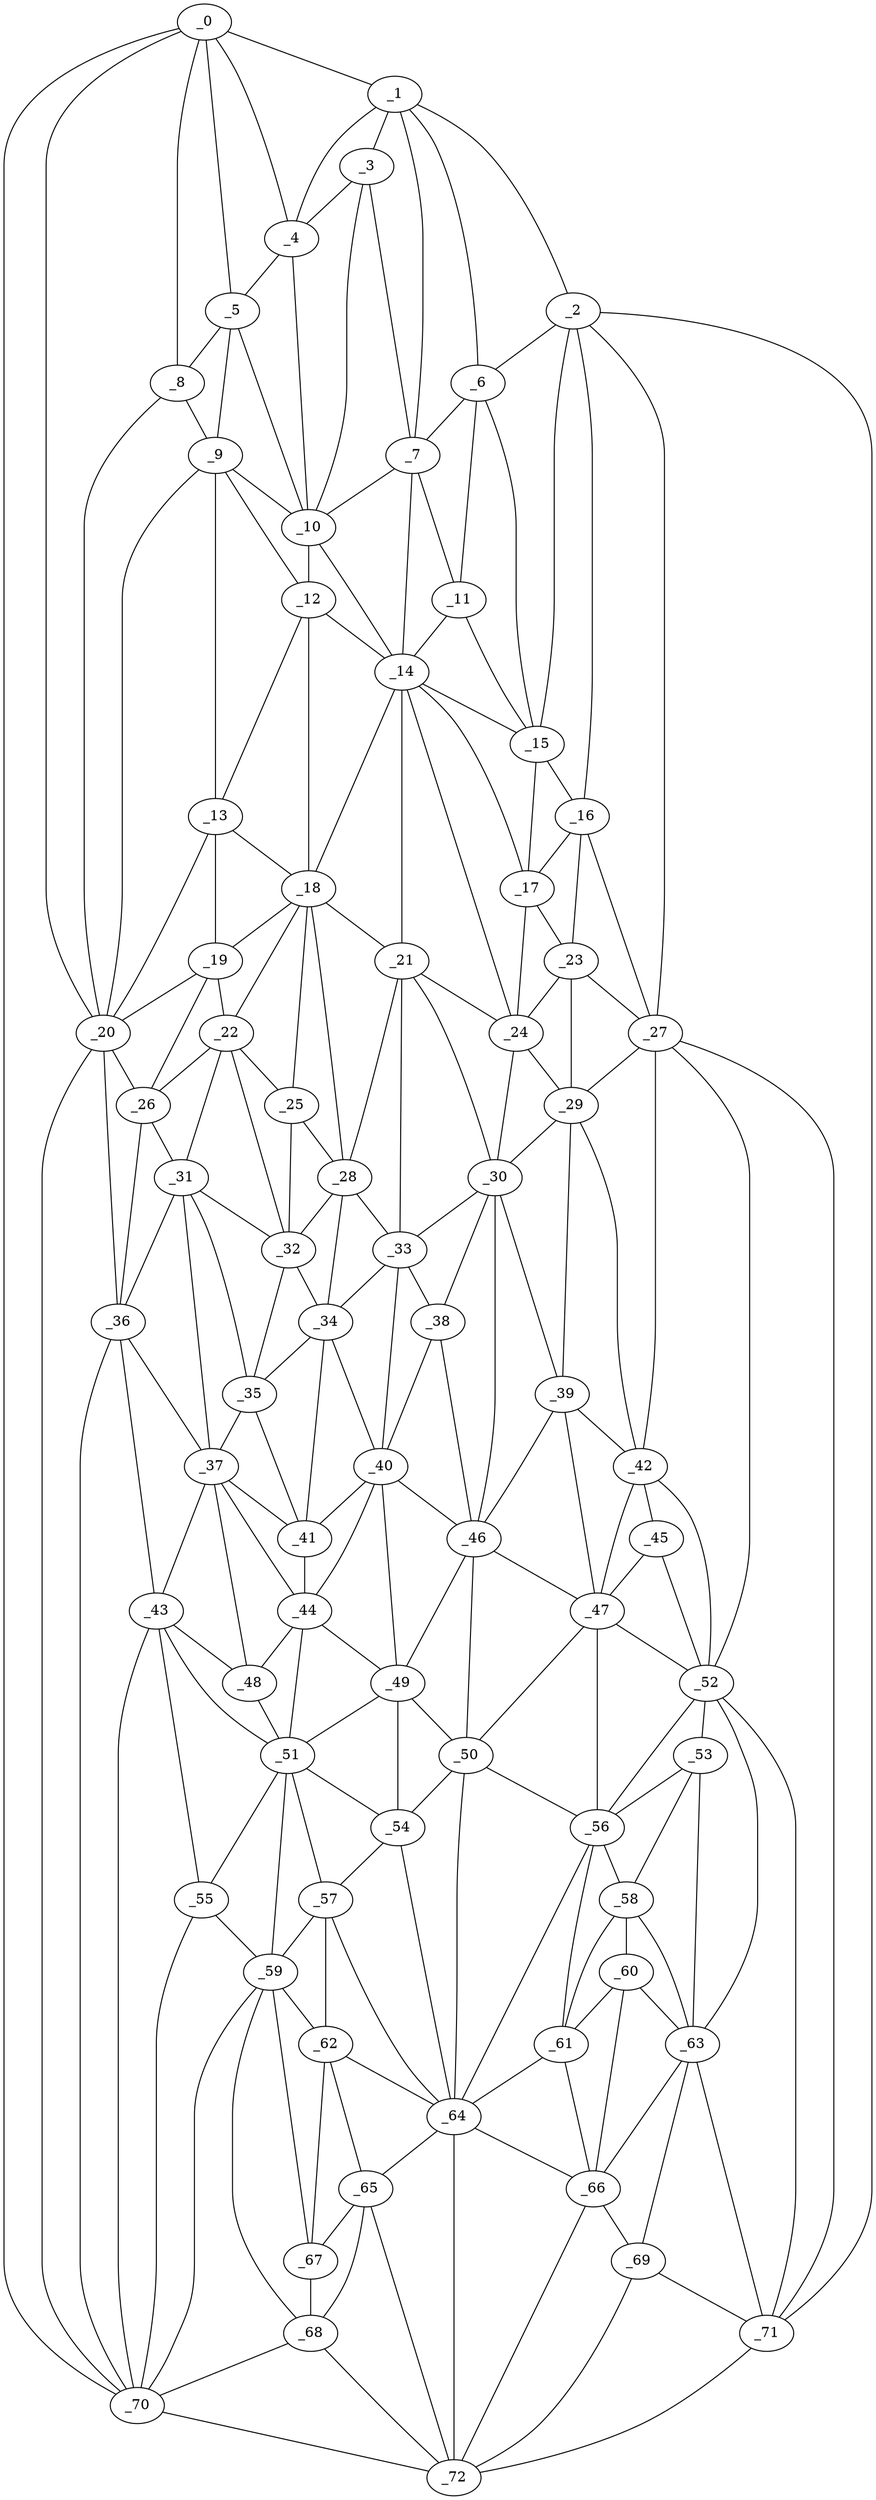 graph "obj31__180.gxl" {
	_0	 [x=7,
		y=99];
	_1	 [x=8,
		y=43];
	_0 -- _1	 [valence=1];
	_4	 [x=14,
		y=70];
	_0 -- _4	 [valence=1];
	_5	 [x=18,
		y=73];
	_0 -- _5	 [valence=2];
	_8	 [x=21,
		y=92];
	_0 -- _8	 [valence=1];
	_20	 [x=45,
		y=94];
	_0 -- _20	 [valence=1];
	_70	 [x=123,
		y=103];
	_0 -- _70	 [valence=1];
	_2	 [x=12,
		y=24];
	_1 -- _2	 [valence=1];
	_3	 [x=14,
		y=55];
	_1 -- _3	 [valence=1];
	_1 -- _4	 [valence=2];
	_6	 [x=20,
		y=34];
	_1 -- _6	 [valence=2];
	_7	 [x=21,
		y=51];
	_1 -- _7	 [valence=2];
	_2 -- _6	 [valence=1];
	_15	 [x=38,
		y=35];
	_2 -- _15	 [valence=2];
	_16	 [x=45,
		y=33];
	_2 -- _16	 [valence=1];
	_27	 [x=57,
		y=34];
	_2 -- _27	 [valence=1];
	_71	 [x=124,
		y=27];
	_2 -- _71	 [valence=1];
	_3 -- _4	 [valence=2];
	_3 -- _7	 [valence=2];
	_10	 [x=25,
		y=69];
	_3 -- _10	 [valence=1];
	_4 -- _5	 [valence=2];
	_4 -- _10	 [valence=2];
	_5 -- _8	 [valence=2];
	_9	 [x=24,
		y=87];
	_5 -- _9	 [valence=1];
	_5 -- _10	 [valence=2];
	_6 -- _7	 [valence=2];
	_11	 [x=27,
		y=38];
	_6 -- _11	 [valence=2];
	_6 -- _15	 [valence=2];
	_7 -- _10	 [valence=1];
	_7 -- _11	 [valence=1];
	_14	 [x=36,
		y=49];
	_7 -- _14	 [valence=2];
	_8 -- _9	 [valence=2];
	_8 -- _20	 [valence=1];
	_9 -- _10	 [valence=2];
	_12	 [x=35,
		y=74];
	_9 -- _12	 [valence=1];
	_13	 [x=35,
		y=83];
	_9 -- _13	 [valence=2];
	_9 -- _20	 [valence=2];
	_10 -- _12	 [valence=2];
	_10 -- _14	 [valence=1];
	_11 -- _14	 [valence=1];
	_11 -- _15	 [valence=2];
	_12 -- _13	 [valence=1];
	_12 -- _14	 [valence=2];
	_18	 [x=45,
		y=70];
	_12 -- _18	 [valence=1];
	_13 -- _18	 [valence=1];
	_19	 [x=45,
		y=88];
	_13 -- _19	 [valence=2];
	_13 -- _20	 [valence=1];
	_14 -- _15	 [valence=2];
	_17	 [x=45,
		y=38];
	_14 -- _17	 [valence=1];
	_14 -- _18	 [valence=2];
	_21	 [x=51,
		y=59];
	_14 -- _21	 [valence=2];
	_24	 [x=55,
		y=49];
	_14 -- _24	 [valence=2];
	_15 -- _16	 [valence=2];
	_15 -- _17	 [valence=2];
	_16 -- _17	 [valence=2];
	_23	 [x=53,
		y=39];
	_16 -- _23	 [valence=2];
	_16 -- _27	 [valence=2];
	_17 -- _23	 [valence=2];
	_17 -- _24	 [valence=2];
	_18 -- _19	 [valence=2];
	_18 -- _21	 [valence=1];
	_22	 [x=52,
		y=82];
	_18 -- _22	 [valence=2];
	_25	 [x=56,
		y=76];
	_18 -- _25	 [valence=1];
	_28	 [x=57,
		y=70];
	_18 -- _28	 [valence=2];
	_19 -- _20	 [valence=2];
	_19 -- _22	 [valence=1];
	_26	 [x=56,
		y=92];
	_19 -- _26	 [valence=2];
	_20 -- _26	 [valence=2];
	_36	 [x=70,
		y=94];
	_20 -- _36	 [valence=2];
	_20 -- _70	 [valence=1];
	_21 -- _24	 [valence=1];
	_21 -- _28	 [valence=2];
	_30	 [x=64,
		y=50];
	_21 -- _30	 [valence=2];
	_33	 [x=68,
		y=63];
	_21 -- _33	 [valence=2];
	_22 -- _25	 [valence=1];
	_22 -- _26	 [valence=2];
	_31	 [x=64,
		y=88];
	_22 -- _31	 [valence=2];
	_32	 [x=65,
		y=79];
	_22 -- _32	 [valence=2];
	_23 -- _24	 [valence=2];
	_23 -- _27	 [valence=2];
	_29	 [x=63,
		y=39];
	_23 -- _29	 [valence=1];
	_24 -- _29	 [valence=2];
	_24 -- _30	 [valence=1];
	_25 -- _28	 [valence=2];
	_25 -- _32	 [valence=2];
	_26 -- _31	 [valence=2];
	_26 -- _36	 [valence=1];
	_27 -- _29	 [valence=1];
	_42	 [x=79,
		y=35];
	_27 -- _42	 [valence=1];
	_52	 [x=92,
		y=34];
	_27 -- _52	 [valence=2];
	_27 -- _71	 [valence=2];
	_28 -- _32	 [valence=1];
	_28 -- _33	 [valence=1];
	_34	 [x=70,
		y=76];
	_28 -- _34	 [valence=2];
	_29 -- _30	 [valence=2];
	_39	 [x=77,
		y=40];
	_29 -- _39	 [valence=2];
	_29 -- _42	 [valence=2];
	_30 -- _33	 [valence=1];
	_38	 [x=76,
		y=60];
	_30 -- _38	 [valence=1];
	_30 -- _39	 [valence=2];
	_46	 [x=84,
		y=50];
	_30 -- _46	 [valence=2];
	_31 -- _32	 [valence=1];
	_35	 [x=70,
		y=83];
	_31 -- _35	 [valence=1];
	_31 -- _36	 [valence=2];
	_37	 [x=75,
		y=88];
	_31 -- _37	 [valence=2];
	_32 -- _34	 [valence=2];
	_32 -- _35	 [valence=2];
	_33 -- _34	 [valence=2];
	_33 -- _38	 [valence=2];
	_40	 [x=77,
		y=64];
	_33 -- _40	 [valence=2];
	_34 -- _35	 [valence=2];
	_34 -- _40	 [valence=2];
	_41	 [x=78,
		y=75];
	_34 -- _41	 [valence=2];
	_35 -- _37	 [valence=2];
	_35 -- _41	 [valence=2];
	_36 -- _37	 [valence=1];
	_43	 [x=80,
		y=94];
	_36 -- _43	 [valence=2];
	_36 -- _70	 [valence=2];
	_37 -- _41	 [valence=2];
	_37 -- _43	 [valence=1];
	_44	 [x=83,
		y=75];
	_37 -- _44	 [valence=1];
	_48	 [x=85,
		y=89];
	_37 -- _48	 [valence=2];
	_38 -- _40	 [valence=1];
	_38 -- _46	 [valence=2];
	_39 -- _42	 [valence=1];
	_39 -- _46	 [valence=2];
	_47	 [x=85,
		y=40];
	_39 -- _47	 [valence=2];
	_40 -- _41	 [valence=1];
	_40 -- _44	 [valence=2];
	_40 -- _46	 [valence=1];
	_49	 [x=89,
		y=71];
	_40 -- _49	 [valence=2];
	_41 -- _44	 [valence=2];
	_45	 [x=84,
		y=35];
	_42 -- _45	 [valence=1];
	_42 -- _47	 [valence=1];
	_42 -- _52	 [valence=2];
	_43 -- _48	 [valence=1];
	_51	 [x=91,
		y=89];
	_43 -- _51	 [valence=2];
	_55	 [x=97,
		y=94];
	_43 -- _55	 [valence=2];
	_43 -- _70	 [valence=2];
	_44 -- _48	 [valence=1];
	_44 -- _49	 [valence=2];
	_44 -- _51	 [valence=2];
	_45 -- _47	 [valence=2];
	_45 -- _52	 [valence=2];
	_46 -- _47	 [valence=1];
	_46 -- _49	 [valence=2];
	_50	 [x=91,
		y=50];
	_46 -- _50	 [valence=1];
	_47 -- _50	 [valence=2];
	_47 -- _52	 [valence=1];
	_56	 [x=99,
		y=42];
	_47 -- _56	 [valence=2];
	_48 -- _51	 [valence=2];
	_49 -- _50	 [valence=2];
	_49 -- _51	 [valence=2];
	_54	 [x=97,
		y=71];
	_49 -- _54	 [valence=2];
	_50 -- _54	 [valence=2];
	_50 -- _56	 [valence=1];
	_64	 [x=114,
		y=58];
	_50 -- _64	 [valence=2];
	_51 -- _54	 [valence=1];
	_51 -- _55	 [valence=2];
	_57	 [x=101,
		y=72];
	_51 -- _57	 [valence=1];
	_59	 [x=106,
		y=90];
	_51 -- _59	 [valence=2];
	_53	 [x=96,
		y=34];
	_52 -- _53	 [valence=1];
	_52 -- _56	 [valence=1];
	_63	 [x=114,
		y=30];
	_52 -- _63	 [valence=2];
	_52 -- _71	 [valence=1];
	_53 -- _56	 [valence=2];
	_58	 [x=104,
		y=34];
	_53 -- _58	 [valence=1];
	_53 -- _63	 [valence=2];
	_54 -- _57	 [valence=2];
	_54 -- _64	 [valence=2];
	_55 -- _59	 [valence=2];
	_55 -- _70	 [valence=2];
	_56 -- _58	 [valence=2];
	_61	 [x=109,
		y=41];
	_56 -- _61	 [valence=1];
	_56 -- _64	 [valence=2];
	_57 -- _59	 [valence=2];
	_62	 [x=110,
		y=71];
	_57 -- _62	 [valence=1];
	_57 -- _64	 [valence=1];
	_60	 [x=109,
		y=34];
	_58 -- _60	 [valence=2];
	_58 -- _61	 [valence=1];
	_58 -- _63	 [valence=1];
	_59 -- _62	 [valence=2];
	_67	 [x=116,
		y=90];
	_59 -- _67	 [valence=2];
	_68	 [x=120,
		y=93];
	_59 -- _68	 [valence=2];
	_59 -- _70	 [valence=1];
	_60 -- _61	 [valence=2];
	_60 -- _63	 [valence=2];
	_66	 [x=116,
		y=41];
	_60 -- _66	 [valence=2];
	_61 -- _64	 [valence=2];
	_61 -- _66	 [valence=1];
	_62 -- _64	 [valence=2];
	_65	 [x=114,
		y=70];
	_62 -- _65	 [valence=2];
	_62 -- _67	 [valence=2];
	_63 -- _66	 [valence=2];
	_69	 [x=122,
		y=42];
	_63 -- _69	 [valence=2];
	_63 -- _71	 [valence=2];
	_64 -- _65	 [valence=1];
	_64 -- _66	 [valence=1];
	_72	 [x=125,
		y=47];
	_64 -- _72	 [valence=2];
	_65 -- _67	 [valence=2];
	_65 -- _68	 [valence=2];
	_65 -- _72	 [valence=2];
	_66 -- _69	 [valence=2];
	_66 -- _72	 [valence=2];
	_67 -- _68	 [valence=2];
	_68 -- _70	 [valence=1];
	_68 -- _72	 [valence=2];
	_69 -- _71	 [valence=2];
	_69 -- _72	 [valence=2];
	_70 -- _72	 [valence=1];
	_71 -- _72	 [valence=1];
}
